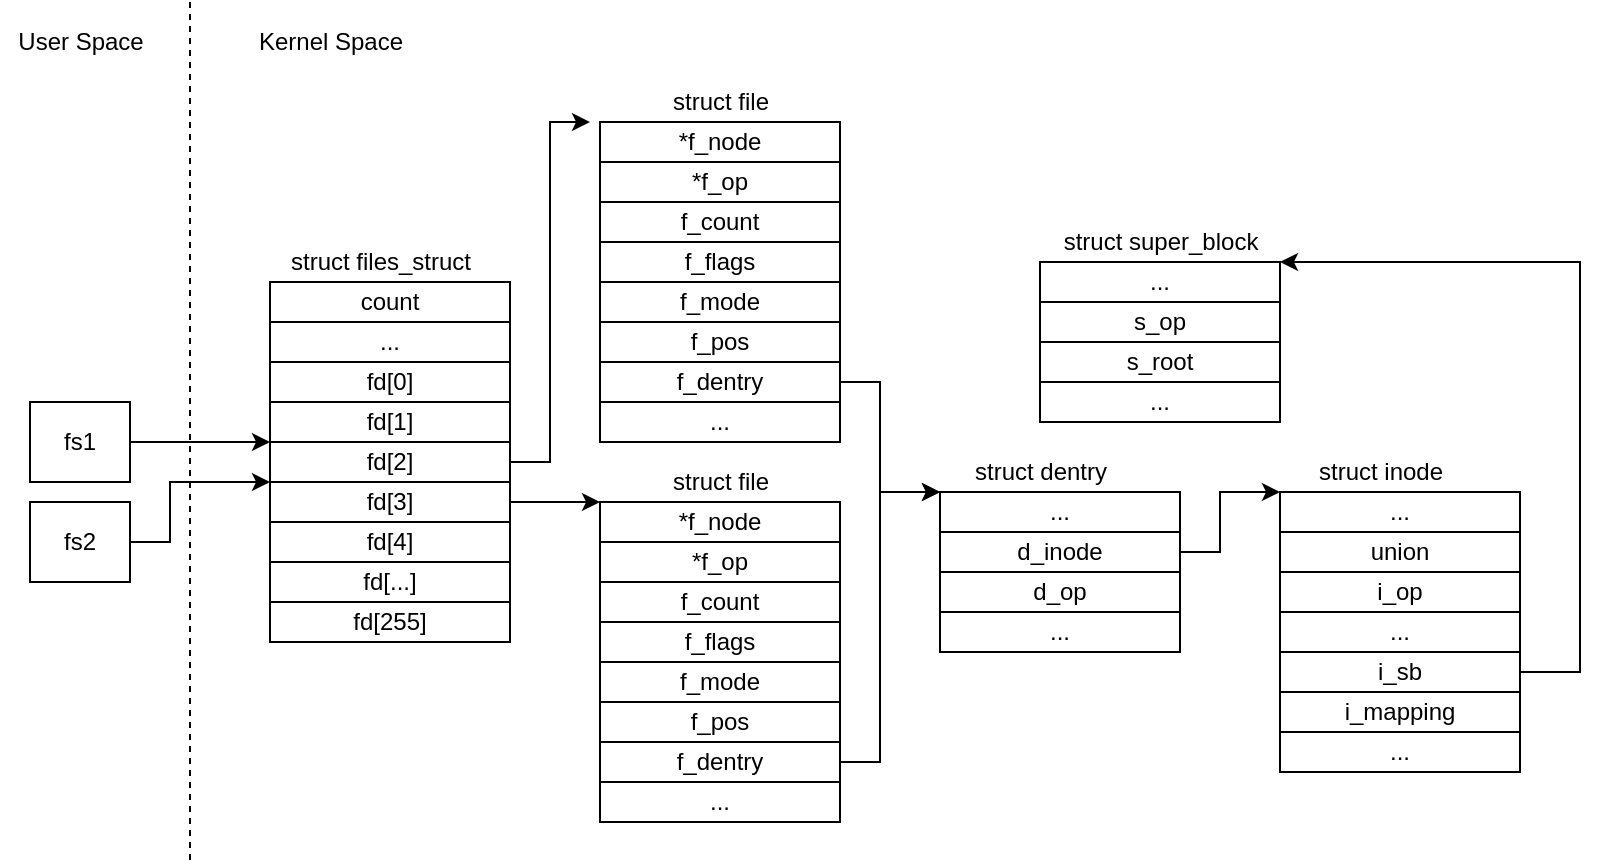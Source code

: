 <mxfile>
    <diagram id="vR1wObXb0Fl8Qe1qTvs4" name="Page-1">
        <mxGraphModel dx="853" dy="531" grid="1" gridSize="10" guides="1" tooltips="1" connect="1" arrows="1" fold="1" page="1" pageScale="1" pageWidth="1169" pageHeight="827" math="0" shadow="0">
            <root>
                <mxCell id="0"/>
                <mxCell id="1" parent="0"/>
                <mxCell id="76" style="edgeStyle=none;rounded=0;html=1;entryX=0;entryY=0;entryDx=0;entryDy=0;" edge="1" parent="1" source="2" target="60">
                    <mxGeometry relative="1" as="geometry"/>
                </mxCell>
                <mxCell id="2" value="fs1" style="whiteSpace=wrap;html=1;" parent="1" vertex="1">
                    <mxGeometry x="85" y="250" width="50" height="40" as="geometry"/>
                </mxCell>
                <mxCell id="77" style="edgeStyle=none;rounded=0;html=1;entryX=0;entryY=0;entryDx=0;entryDy=0;" edge="1" parent="1" source="3" target="61">
                    <mxGeometry relative="1" as="geometry">
                        <Array as="points">
                            <mxPoint x="155" y="320"/>
                            <mxPoint x="155" y="290"/>
                        </Array>
                    </mxGeometry>
                </mxCell>
                <mxCell id="3" value="fs2" style="whiteSpace=wrap;html=1;" parent="1" vertex="1">
                    <mxGeometry x="85" y="300" width="50" height="40" as="geometry"/>
                </mxCell>
                <mxCell id="59" style="edgeStyle=none;rounded=0;html=1;endArrow=none;endFill=0;dashed=1;" parent="1" edge="1">
                    <mxGeometry relative="1" as="geometry">
                        <mxPoint x="165" y="50" as="sourcePoint"/>
                        <mxPoint x="165" y="480" as="targetPoint"/>
                    </mxGeometry>
                </mxCell>
                <mxCell id="39" value="count" style="whiteSpace=wrap;html=1;" parent="1" vertex="1">
                    <mxGeometry x="205" y="190" width="120" height="20" as="geometry"/>
                </mxCell>
                <mxCell id="40" value="..." style="whiteSpace=wrap;html=1;" parent="1" vertex="1">
                    <mxGeometry x="205" y="210" width="120" height="20" as="geometry"/>
                </mxCell>
                <mxCell id="41" value="fd[0]" style="whiteSpace=wrap;html=1;" parent="1" vertex="1">
                    <mxGeometry x="205" y="230" width="120" height="20" as="geometry"/>
                </mxCell>
                <mxCell id="42" value="fd[1]" style="whiteSpace=wrap;html=1;" parent="1" vertex="1">
                    <mxGeometry x="205" y="250" width="120" height="20" as="geometry"/>
                </mxCell>
                <mxCell id="43" value="fd[...]" style="whiteSpace=wrap;html=1;" parent="1" vertex="1">
                    <mxGeometry x="205" y="330" width="120" height="20" as="geometry"/>
                </mxCell>
                <mxCell id="44" value="fd[255]" style="whiteSpace=wrap;html=1;" parent="1" vertex="1">
                    <mxGeometry x="205" y="350" width="120" height="20" as="geometry"/>
                </mxCell>
                <mxCell id="46" value="struct files_struct" style="text;html=1;resizable=0;autosize=1;align=center;verticalAlign=middle;points=[];fillColor=none;strokeColor=none;rounded=0;" parent="1" vertex="1">
                    <mxGeometry x="205" y="170" width="110" height="20" as="geometry"/>
                </mxCell>
                <mxCell id="58" value="Kernel Space" style="text;html=1;resizable=0;autosize=1;align=center;verticalAlign=middle;points=[];fillColor=none;strokeColor=none;rounded=0;" parent="1" vertex="1">
                    <mxGeometry x="190" y="60" width="90" height="20" as="geometry"/>
                </mxCell>
                <mxCell id="74" style="edgeStyle=none;rounded=0;html=1;exitX=1;exitY=0.5;exitDx=0;exitDy=0;entryX=0;entryY=0;entryDx=0;entryDy=0;" edge="1" parent="1" source="60">
                    <mxGeometry relative="1" as="geometry">
                        <mxPoint x="365" y="110" as="targetPoint"/>
                        <Array as="points">
                            <mxPoint x="345" y="280"/>
                            <mxPoint x="345" y="110"/>
                        </Array>
                    </mxGeometry>
                </mxCell>
                <mxCell id="60" value="fd[2]" style="whiteSpace=wrap;html=1;" vertex="1" parent="1">
                    <mxGeometry x="205" y="270" width="120" height="20" as="geometry"/>
                </mxCell>
                <mxCell id="75" style="edgeStyle=none;rounded=0;html=1;exitX=1;exitY=0.5;exitDx=0;exitDy=0;entryX=0;entryY=0;entryDx=0;entryDy=0;" edge="1" parent="1" source="61" target="79">
                    <mxGeometry relative="1" as="geometry">
                        <mxPoint x="365" y="300" as="targetPoint"/>
                    </mxGeometry>
                </mxCell>
                <mxCell id="61" value="fd[3]" style="whiteSpace=wrap;html=1;" vertex="1" parent="1">
                    <mxGeometry x="205" y="290" width="120" height="20" as="geometry"/>
                </mxCell>
                <mxCell id="62" value="fd[4]" style="whiteSpace=wrap;html=1;" vertex="1" parent="1">
                    <mxGeometry x="205" y="310" width="120" height="20" as="geometry"/>
                </mxCell>
                <mxCell id="78" value="User Space" style="text;html=1;resizable=0;autosize=1;align=center;verticalAlign=middle;points=[];fillColor=none;strokeColor=none;rounded=0;" vertex="1" parent="1">
                    <mxGeometry x="70" y="60" width="80" height="20" as="geometry"/>
                </mxCell>
                <mxCell id="79" value="*f_node" style="whiteSpace=wrap;html=1;" vertex="1" parent="1">
                    <mxGeometry x="370" y="300" width="120" height="20" as="geometry"/>
                </mxCell>
                <mxCell id="80" value="*f_op" style="whiteSpace=wrap;html=1;" vertex="1" parent="1">
                    <mxGeometry x="370" y="320" width="120" height="20" as="geometry"/>
                </mxCell>
                <mxCell id="81" value="f_count" style="whiteSpace=wrap;html=1;" vertex="1" parent="1">
                    <mxGeometry x="370" y="340" width="120" height="20" as="geometry"/>
                </mxCell>
                <mxCell id="82" value="f_flags" style="whiteSpace=wrap;html=1;" vertex="1" parent="1">
                    <mxGeometry x="370" y="360" width="120" height="20" as="geometry"/>
                </mxCell>
                <mxCell id="83" value="f_mode" style="whiteSpace=wrap;html=1;" vertex="1" parent="1">
                    <mxGeometry x="370" y="380" width="120" height="20" as="geometry"/>
                </mxCell>
                <mxCell id="84" value="f_pos" style="whiteSpace=wrap;html=1;" vertex="1" parent="1">
                    <mxGeometry x="370" y="400" width="120" height="20" as="geometry"/>
                </mxCell>
                <mxCell id="85" style="edgeStyle=none;rounded=0;html=1;exitX=1;exitY=0.5;exitDx=0;exitDy=0;entryX=0;entryY=0;entryDx=0;entryDy=0;endArrow=classic;endFill=1;" edge="1" parent="1" source="86" target="90">
                    <mxGeometry relative="1" as="geometry">
                        <Array as="points">
                            <mxPoint x="510" y="430"/>
                            <mxPoint x="510" y="295"/>
                        </Array>
                    </mxGeometry>
                </mxCell>
                <mxCell id="86" value="f_dentry" style="whiteSpace=wrap;html=1;" vertex="1" parent="1">
                    <mxGeometry x="370" y="420" width="120" height="20" as="geometry"/>
                </mxCell>
                <mxCell id="87" value="..." style="whiteSpace=wrap;html=1;" vertex="1" parent="1">
                    <mxGeometry x="710" y="295" width="120" height="20" as="geometry"/>
                </mxCell>
                <mxCell id="88" value="struct file" style="text;html=1;resizable=0;autosize=1;align=center;verticalAlign=middle;points=[];fillColor=none;strokeColor=none;rounded=0;" vertex="1" parent="1">
                    <mxGeometry x="400" y="280" width="60" height="20" as="geometry"/>
                </mxCell>
                <mxCell id="89" value="..." style="whiteSpace=wrap;html=1;" vertex="1" parent="1">
                    <mxGeometry x="370" y="440" width="120" height="20" as="geometry"/>
                </mxCell>
                <mxCell id="90" value="..." style="whiteSpace=wrap;html=1;" vertex="1" parent="1">
                    <mxGeometry x="540" y="295" width="120" height="20" as="geometry"/>
                </mxCell>
                <mxCell id="91" style="edgeStyle=none;rounded=0;html=1;exitX=1;exitY=0.5;exitDx=0;exitDy=0;entryX=0;entryY=0;entryDx=0;entryDy=0;endArrow=classic;endFill=1;" edge="1" parent="1" source="92" target="87">
                    <mxGeometry relative="1" as="geometry">
                        <Array as="points">
                            <mxPoint x="680" y="325"/>
                            <mxPoint x="680" y="295"/>
                        </Array>
                    </mxGeometry>
                </mxCell>
                <mxCell id="92" value="d_inode" style="whiteSpace=wrap;html=1;" vertex="1" parent="1">
                    <mxGeometry x="540" y="315" width="120" height="20" as="geometry"/>
                </mxCell>
                <mxCell id="93" value="d_op" style="whiteSpace=wrap;html=1;" vertex="1" parent="1">
                    <mxGeometry x="540" y="335" width="120" height="20" as="geometry"/>
                </mxCell>
                <mxCell id="94" value="struct dentry" style="text;html=1;resizable=0;autosize=1;align=center;verticalAlign=middle;points=[];fillColor=none;strokeColor=none;rounded=0;" vertex="1" parent="1">
                    <mxGeometry x="550" y="275" width="80" height="20" as="geometry"/>
                </mxCell>
                <mxCell id="95" value="union" style="whiteSpace=wrap;html=1;" vertex="1" parent="1">
                    <mxGeometry x="710" y="315" width="120" height="20" as="geometry"/>
                </mxCell>
                <mxCell id="96" value="i_op" style="whiteSpace=wrap;html=1;" vertex="1" parent="1">
                    <mxGeometry x="710" y="335" width="120" height="20" as="geometry"/>
                </mxCell>
                <mxCell id="97" value="..." style="whiteSpace=wrap;html=1;" vertex="1" parent="1">
                    <mxGeometry x="710" y="355" width="120" height="20" as="geometry"/>
                </mxCell>
                <mxCell id="98" value="..." style="whiteSpace=wrap;html=1;" vertex="1" parent="1">
                    <mxGeometry x="540" y="355" width="120" height="20" as="geometry"/>
                </mxCell>
                <mxCell id="99" style="edgeStyle=none;rounded=0;html=1;exitX=1;exitY=0.5;exitDx=0;exitDy=0;entryX=1;entryY=0;entryDx=0;entryDy=0;endArrow=classic;endFill=1;" edge="1" parent="1" source="100" target="104">
                    <mxGeometry relative="1" as="geometry">
                        <Array as="points">
                            <mxPoint x="860" y="385"/>
                            <mxPoint x="860" y="180"/>
                        </Array>
                    </mxGeometry>
                </mxCell>
                <mxCell id="100" value="i_sb" style="whiteSpace=wrap;html=1;" vertex="1" parent="1">
                    <mxGeometry x="710" y="375" width="120" height="20" as="geometry"/>
                </mxCell>
                <mxCell id="101" value="i_mapping" style="whiteSpace=wrap;html=1;" vertex="1" parent="1">
                    <mxGeometry x="710" y="395" width="120" height="20" as="geometry"/>
                </mxCell>
                <mxCell id="102" value="..." style="whiteSpace=wrap;html=1;" vertex="1" parent="1">
                    <mxGeometry x="710" y="415" width="120" height="20" as="geometry"/>
                </mxCell>
                <mxCell id="103" value="struct inode" style="text;html=1;resizable=0;autosize=1;align=center;verticalAlign=middle;points=[];fillColor=none;strokeColor=none;rounded=0;" vertex="1" parent="1">
                    <mxGeometry x="720" y="275" width="80" height="20" as="geometry"/>
                </mxCell>
                <mxCell id="104" value="..." style="whiteSpace=wrap;html=1;" vertex="1" parent="1">
                    <mxGeometry x="590" y="180" width="120" height="20" as="geometry"/>
                </mxCell>
                <mxCell id="105" value="s_op" style="whiteSpace=wrap;html=1;" vertex="1" parent="1">
                    <mxGeometry x="590" y="200" width="120" height="20" as="geometry"/>
                </mxCell>
                <mxCell id="106" value="s_root" style="whiteSpace=wrap;html=1;" vertex="1" parent="1">
                    <mxGeometry x="590" y="220" width="120" height="20" as="geometry"/>
                </mxCell>
                <mxCell id="107" value="..." style="whiteSpace=wrap;html=1;" vertex="1" parent="1">
                    <mxGeometry x="590" y="240" width="120" height="20" as="geometry"/>
                </mxCell>
                <mxCell id="108" value="struct super_block" style="text;html=1;resizable=0;autosize=1;align=center;verticalAlign=middle;points=[];fillColor=none;strokeColor=none;rounded=0;" vertex="1" parent="1">
                    <mxGeometry x="595" y="160" width="110" height="20" as="geometry"/>
                </mxCell>
                <mxCell id="109" value="*f_node" style="whiteSpace=wrap;html=1;" vertex="1" parent="1">
                    <mxGeometry x="370" y="110" width="120" height="20" as="geometry"/>
                </mxCell>
                <mxCell id="110" value="*f_op" style="whiteSpace=wrap;html=1;" vertex="1" parent="1">
                    <mxGeometry x="370" y="130" width="120" height="20" as="geometry"/>
                </mxCell>
                <mxCell id="111" value="f_count" style="whiteSpace=wrap;html=1;" vertex="1" parent="1">
                    <mxGeometry x="370" y="150" width="120" height="20" as="geometry"/>
                </mxCell>
                <mxCell id="112" value="f_flags" style="whiteSpace=wrap;html=1;" vertex="1" parent="1">
                    <mxGeometry x="370" y="170" width="120" height="20" as="geometry"/>
                </mxCell>
                <mxCell id="113" value="f_mode" style="whiteSpace=wrap;html=1;" vertex="1" parent="1">
                    <mxGeometry x="370" y="190" width="120" height="20" as="geometry"/>
                </mxCell>
                <mxCell id="114" value="f_pos" style="whiteSpace=wrap;html=1;" vertex="1" parent="1">
                    <mxGeometry x="370" y="210" width="120" height="20" as="geometry"/>
                </mxCell>
                <mxCell id="118" style="edgeStyle=none;rounded=0;html=1;exitX=1;exitY=0.5;exitDx=0;exitDy=0;entryX=0;entryY=0;entryDx=0;entryDy=0;" edge="1" parent="1" source="115" target="90">
                    <mxGeometry relative="1" as="geometry">
                        <Array as="points">
                            <mxPoint x="510" y="240"/>
                            <mxPoint x="510" y="295"/>
                        </Array>
                    </mxGeometry>
                </mxCell>
                <mxCell id="115" value="f_dentry" style="whiteSpace=wrap;html=1;" vertex="1" parent="1">
                    <mxGeometry x="370" y="230" width="120" height="20" as="geometry"/>
                </mxCell>
                <mxCell id="116" value="struct file" style="text;html=1;resizable=0;autosize=1;align=center;verticalAlign=middle;points=[];fillColor=none;strokeColor=none;rounded=0;" vertex="1" parent="1">
                    <mxGeometry x="400" y="90" width="60" height="20" as="geometry"/>
                </mxCell>
                <mxCell id="117" value="..." style="whiteSpace=wrap;html=1;" vertex="1" parent="1">
                    <mxGeometry x="370" y="250" width="120" height="20" as="geometry"/>
                </mxCell>
            </root>
        </mxGraphModel>
    </diagram>
</mxfile>